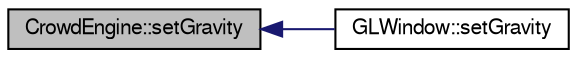 digraph "CrowdEngine::setGravity"
{
  edge [fontname="FreeSans",fontsize="10",labelfontname="FreeSans",labelfontsize="10"];
  node [fontname="FreeSans",fontsize="10",shape=record];
  rankdir="LR";
  Node1 [label="CrowdEngine::setGravity",height=0.2,width=0.4,color="black", fillcolor="grey75", style="filled" fontcolor="black"];
  Node1 -> Node2 [dir="back",color="midnightblue",fontsize="10",style="solid",fontname="FreeSans"];
  Node2 [label="GLWindow::setGravity",height=0.2,width=0.4,color="black", fillcolor="white", style="filled",URL="$class_g_l_window.html#a6e0d44cdfb104ccfdcee1871a0f1bf20"];
}
